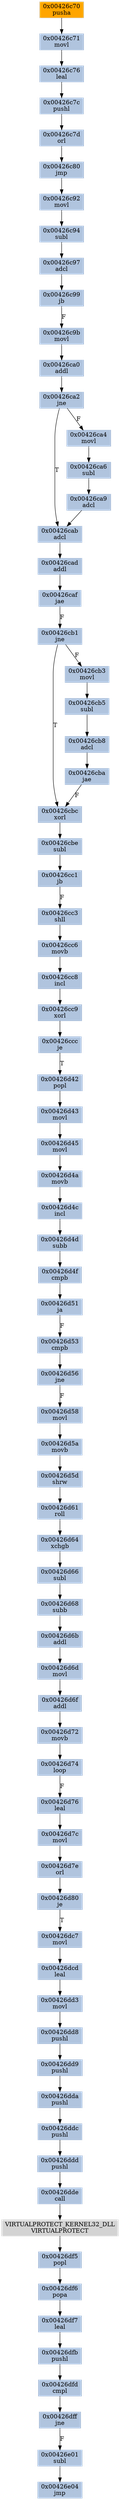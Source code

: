 strict digraph G {
	graph [bgcolor=transparent,
		name=G
	];
	node [color=lightsteelblue,
		fillcolor=lightsteelblue,
		shape=rectangle,
		style=filled
	];
	"0x00426d68"	[label="0x00426d68
subb"];
	"0x00426d6b"	[label="0x00426d6b
addl"];
	"0x00426d68" -> "0x00426d6b"	[color="#000000"];
	"0x00426df6"	[label="0x00426df6
popa"];
	"0x00426df7"	[label="0x00426df7
leal"];
	"0x00426df6" -> "0x00426df7"	[color="#000000"];
	"0x00426dda"	[label="0x00426dda
pushl"];
	"0x00426ddc"	[label="0x00426ddc
pushl"];
	"0x00426dda" -> "0x00426ddc"	[color="#000000"];
	"0x00426d42"	[label="0x00426d42
popl"];
	"0x00426d43"	[label="0x00426d43
movl"];
	"0x00426d42" -> "0x00426d43"	[color="#000000"];
	"0x00426e01"	[label="0x00426e01
subl"];
	"0x00426e04"	[label="0x00426e04
jmp"];
	"0x00426e01" -> "0x00426e04"	[color="#000000"];
	"0x00426cc6"	[label="0x00426cc6
movb"];
	"0x00426cc8"	[label="0x00426cc8
incl"];
	"0x00426cc6" -> "0x00426cc8"	[color="#000000"];
	"0x00426d45"	[label="0x00426d45
movl"];
	"0x00426d4a"	[label="0x00426d4a
movb"];
	"0x00426d45" -> "0x00426d4a"	[color="#000000"];
	"0x00426c94"	[label="0x00426c94
subl"];
	"0x00426c97"	[label="0x00426c97
adcl"];
	"0x00426c94" -> "0x00426c97"	[color="#000000"];
	"0x00426dfb"	[label="0x00426dfb
pushl"];
	"0x00426df7" -> "0x00426dfb"	[color="#000000"];
	"0x00426dd8"	[label="0x00426dd8
pushl"];
	"0x00426dd9"	[label="0x00426dd9
pushl"];
	"0x00426dd8" -> "0x00426dd9"	[color="#000000"];
	"0x00426d6d"	[label="0x00426d6d
movl"];
	"0x00426d6b" -> "0x00426d6d"	[color="#000000"];
	"0x00426d7c"	[label="0x00426d7c
movl"];
	"0x00426d7e"	[label="0x00426d7e
orl"];
	"0x00426d7c" -> "0x00426d7e"	[color="#000000"];
	"0x00426d53"	[label="0x00426d53
cmpb"];
	"0x00426d56"	[label="0x00426d56
jne"];
	"0x00426d53" -> "0x00426d56"	[color="#000000"];
	"0x00426d51"	[label="0x00426d51
ja"];
	"0x00426d51" -> "0x00426d53"	[color="#000000",
		label=F];
	"0x00426c99"	[label="0x00426c99
jb"];
	"0x00426c9b"	[label="0x00426c9b
movl"];
	"0x00426c99" -> "0x00426c9b"	[color="#000000",
		label=F];
	"0x00426c7c"	[label="0x00426c7c
pushl"];
	"0x00426c7d"	[label="0x00426c7d
orl"];
	"0x00426c7c" -> "0x00426c7d"	[color="#000000"];
	"0x00426d76"	[label="0x00426d76
leal"];
	"0x00426d76" -> "0x00426d7c"	[color="#000000"];
	"0x00426d80"	[label="0x00426d80
je"];
	"0x00426d7e" -> "0x00426d80"	[color="#000000"];
	"0x00426d61"	[label="0x00426d61
roll"];
	"0x00426d64"	[label="0x00426d64
xchgb"];
	"0x00426d61" -> "0x00426d64"	[color="#000000"];
	"0x00426d74"	[label="0x00426d74
loop"];
	"0x00426d74" -> "0x00426d76"	[color="#000000",
		label=F];
	"0x00426c92"	[label="0x00426c92
movl"];
	"0x00426c92" -> "0x00426c94"	[color="#000000"];
	"0x00426cba"	[label="0x00426cba
jae"];
	"0x00426cbc"	[label="0x00426cbc
xorl"];
	"0x00426cba" -> "0x00426cbc"	[color="#000000",
		label=F];
	"0x00426d58"	[label="0x00426d58
movl"];
	"0x00426d5a"	[label="0x00426d5a
movb"];
	"0x00426d58" -> "0x00426d5a"	[color="#000000"];
	"0x00426d5d"	[label="0x00426d5d
shrw"];
	"0x00426d5a" -> "0x00426d5d"	[color="#000000"];
	"0x00426cc9"	[label="0x00426cc9
xorl"];
	"0x00426ccc"	[label="0x00426ccc
je"];
	"0x00426cc9" -> "0x00426ccc"	[color="#000000"];
	"0x00426cbe"	[label="0x00426cbe
subl"];
	"0x00426cc1"	[label="0x00426cc1
jb"];
	"0x00426cbe" -> "0x00426cc1"	[color="#000000"];
	"0x00426dcd"	[label="0x00426dcd
leal"];
	"0x00426dd3"	[label="0x00426dd3
movl"];
	"0x00426dcd" -> "0x00426dd3"	[color="#000000"];
	"0x00426d6f"	[label="0x00426d6f
addl"];
	"0x00426d72"	[label="0x00426d72
movb"];
	"0x00426d6f" -> "0x00426d72"	[color="#000000"];
	"0x00426d43" -> "0x00426d45"	[color="#000000"];
	"0x00426c97" -> "0x00426c99"	[color="#000000"];
	"0x00426d56" -> "0x00426d58"	[color="#000000",
		label=F];
	"0x00426cb8"	[label="0x00426cb8
adcl"];
	"0x00426cb8" -> "0x00426cba"	[color="#000000"];
	"0x00426d4c"	[label="0x00426d4c
incl"];
	"0x00426d4a" -> "0x00426d4c"	[color="#000000"];
	"0x00426df5"	[label="0x00426df5
popl"];
	"0x00426df5" -> "0x00426df6"	[color="#000000"];
	"0x00426cc8" -> "0x00426cc9"	[color="#000000"];
	"0x00426cbc" -> "0x00426cbe"	[color="#000000"];
	"0x00426ca0"	[label="0x00426ca0
addl"];
	"0x00426ca2"	[label="0x00426ca2
jne"];
	"0x00426ca0" -> "0x00426ca2"	[color="#000000"];
	"0x00426c9b" -> "0x00426ca0"	[color="#000000"];
	"0x00426cc3"	[label="0x00426cc3
shll"];
	"0x00426cc1" -> "0x00426cc3"	[color="#000000",
		label=F];
	"0x00426cad"	[label="0x00426cad
addl"];
	"0x00426caf"	[label="0x00426caf
jae"];
	"0x00426cad" -> "0x00426caf"	[color="#000000"];
	"0x00426cab"	[label="0x00426cab
adcl"];
	"0x00426ca2" -> "0x00426cab"	[color="#000000",
		label=T];
	"0x00426ca4"	[label="0x00426ca4
movl"];
	"0x00426ca2" -> "0x00426ca4"	[color="#000000",
		label=F];
	"0x00426ca9"	[label="0x00426ca9
adcl"];
	"0x00426ca9" -> "0x00426cab"	[color="#000000"];
	"0x00426cb3"	[label="0x00426cb3
movl"];
	"0x00426cb5"	[label="0x00426cb5
subl"];
	"0x00426cb3" -> "0x00426cb5"	[color="#000000"];
	"0x00426dde"	[label="0x00426dde
call"];
	VIRTUALPROTECT_KERNEL32_DLL	[color=lightgrey,
		fillcolor=lightgrey,
		label="VIRTUALPROTECT_KERNEL32_DLL
VIRTUALPROTECT"];
	"0x00426dde" -> VIRTUALPROTECT_KERNEL32_DLL	[color="#000000"];
	VIRTUALPROTECT_KERNEL32_DLL -> "0x00426df5"	[color="#000000"];
	"0x00426dc7"	[label="0x00426dc7
movl"];
	"0x00426d80" -> "0x00426dc7"	[color="#000000",
		label=T];
	"0x00426dfd"	[label="0x00426dfd
cmpl"];
	"0x00426dff"	[label="0x00426dff
jne"];
	"0x00426dfd" -> "0x00426dff"	[color="#000000"];
	"0x00426c80"	[label="0x00426c80
jmp"];
	"0x00426c80" -> "0x00426c92"	[color="#000000"];
	"0x00426cb1"	[label="0x00426cb1
jne"];
	"0x00426caf" -> "0x00426cb1"	[color="#000000",
		label=F];
	"0x00426cab" -> "0x00426cad"	[color="#000000"];
	"0x00426d72" -> "0x00426d74"	[color="#000000"];
	"0x00426d5d" -> "0x00426d61"	[color="#000000"];
	"0x00426ddd"	[label="0x00426ddd
pushl"];
	"0x00426ddc" -> "0x00426ddd"	[color="#000000"];
	"0x00426dd3" -> "0x00426dd8"	[color="#000000"];
	"0x00426dff" -> "0x00426e01"	[color="#000000",
		label=F];
	"0x00426dd9" -> "0x00426dda"	[color="#000000"];
	"0x00426d66"	[label="0x00426d66
subl"];
	"0x00426d64" -> "0x00426d66"	[color="#000000"];
	"0x00426d4d"	[label="0x00426d4d
subb"];
	"0x00426d4f"	[label="0x00426d4f
cmpb"];
	"0x00426d4d" -> "0x00426d4f"	[color="#000000"];
	"0x00426cb5" -> "0x00426cb8"	[color="#000000"];
	"0x00426d4f" -> "0x00426d51"	[color="#000000"];
	"0x00426c71"	[label="0x00426c71
movl"];
	"0x00426c76"	[label="0x00426c76
leal"];
	"0x00426c71" -> "0x00426c76"	[color="#000000"];
	"0x00426dc7" -> "0x00426dcd"	[color="#000000"];
	"0x00426d66" -> "0x00426d68"	[color="#000000"];
	"0x00426ddd" -> "0x00426dde"	[color="#000000"];
	"0x00426c7d" -> "0x00426c80"	[color="#000000"];
	"0x00426cc3" -> "0x00426cc6"	[color="#000000"];
	"0x00426dfb" -> "0x00426dfd"	[color="#000000"];
	"0x00426d4c" -> "0x00426d4d"	[color="#000000"];
	"0x00426cb1" -> "0x00426cbc"	[color="#000000",
		label=T];
	"0x00426cb1" -> "0x00426cb3"	[color="#000000",
		label=F];
	"0x00426c76" -> "0x00426c7c"	[color="#000000"];
	"0x00426ca6"	[label="0x00426ca6
subl"];
	"0x00426ca4" -> "0x00426ca6"	[color="#000000"];
	"0x00426d6d" -> "0x00426d6f"	[color="#000000"];
	"0x00426ca6" -> "0x00426ca9"	[color="#000000"];
	"0x00426c70"	[color=lightgrey,
		fillcolor=orange,
		label="0x00426c70
pusha"];
	"0x00426c70" -> "0x00426c71"	[color="#000000"];
	"0x00426ccc" -> "0x00426d42"	[color="#000000",
		label=T];
}
